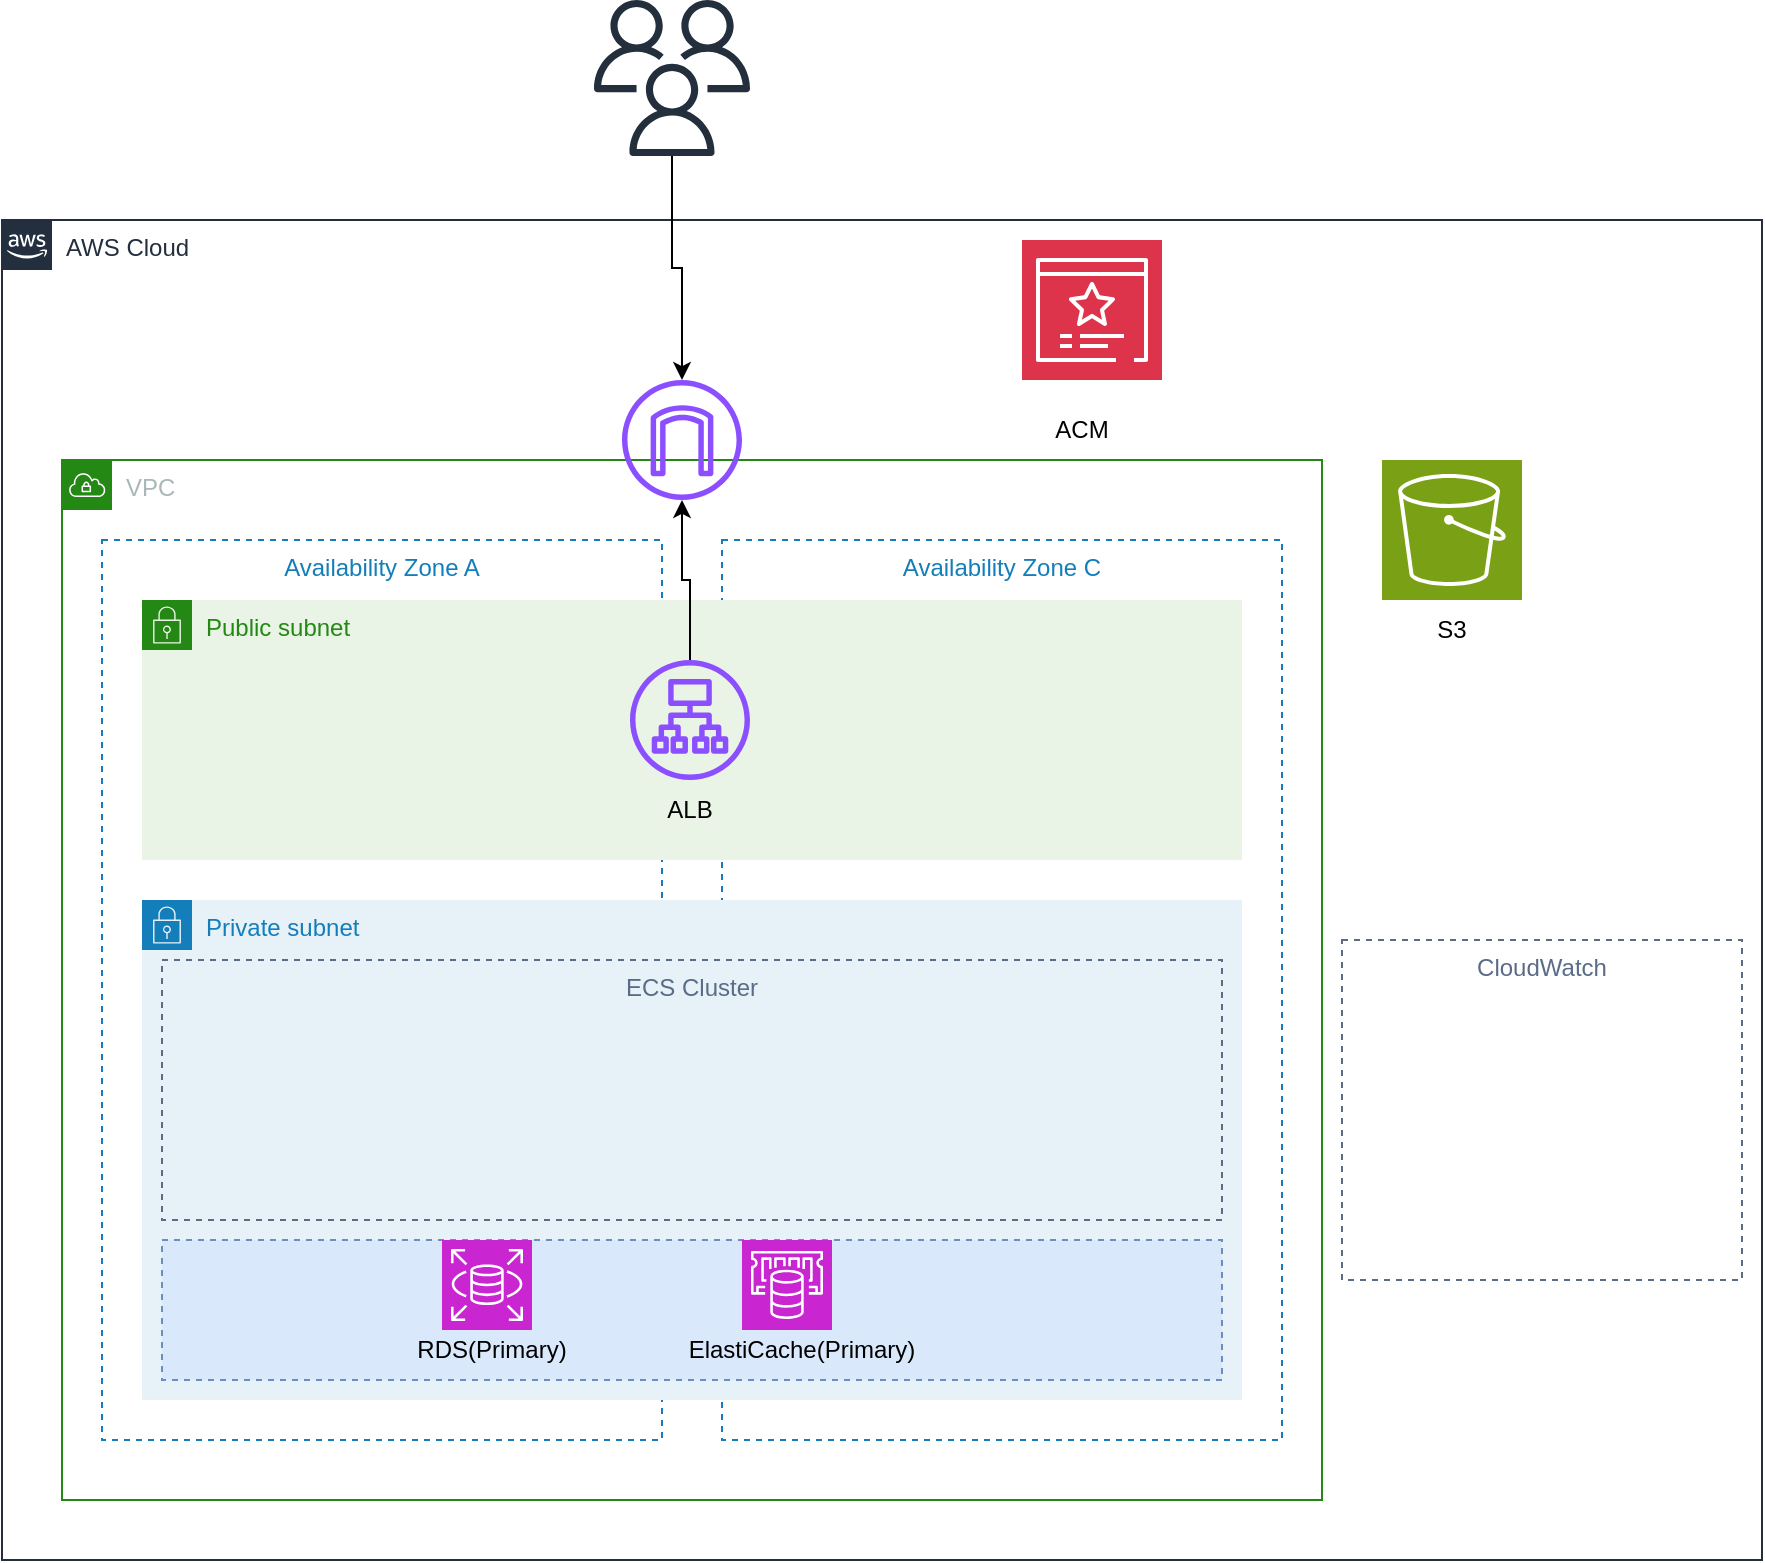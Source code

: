 <mxfile version="22.0.8" type="github">
  <diagram name="ページ1" id="VxB_GVobbM8i8LAS6BF4">
    <mxGraphModel dx="1364" dy="803" grid="1" gridSize="10" guides="1" tooltips="1" connect="1" arrows="1" fold="1" page="1" pageScale="1" pageWidth="827" pageHeight="1169" math="0" shadow="0">
      <root>
        <mxCell id="0" />
        <mxCell id="1" style="locked=1;" parent="0" />
        <object label="aws" id="681i_KaweEwo4j3Ua619-28">
          <mxCell style="locked=1;" parent="0" />
        </object>
        <mxCell id="681i_KaweEwo4j3Ua619-29" value="AWS Cloud" style="points=[[0,0],[0.25,0],[0.5,0],[0.75,0],[1,0],[1,0.25],[1,0.5],[1,0.75],[1,1],[0.75,1],[0.5,1],[0.25,1],[0,1],[0,0.75],[0,0.5],[0,0.25]];outlineConnect=0;gradientColor=none;html=1;whiteSpace=wrap;fontSize=12;fontStyle=0;container=1;pointerEvents=0;collapsible=0;recursiveResize=0;shape=mxgraph.aws4.group;grIcon=mxgraph.aws4.group_aws_cloud_alt;strokeColor=#232F3E;fillColor=none;verticalAlign=top;align=left;spacingLeft=30;fontColor=#232F3E;dashed=0;" vertex="1" parent="681i_KaweEwo4j3Ua619-28">
          <mxGeometry x="40" y="170" width="880" height="670" as="geometry" />
        </mxCell>
        <mxCell id="681i_KaweEwo4j3Ua619-62" value="" style="sketch=0;points=[[0,0,0],[0.25,0,0],[0.5,0,0],[0.75,0,0],[1,0,0],[0,1,0],[0.25,1,0],[0.5,1,0],[0.75,1,0],[1,1,0],[0,0.25,0],[0,0.5,0],[0,0.75,0],[1,0.25,0],[1,0.5,0],[1,0.75,0]];outlineConnect=0;fontColor=#232F3E;fillColor=#DD344C;strokeColor=#ffffff;dashed=0;verticalLabelPosition=bottom;verticalAlign=top;align=center;html=1;fontSize=12;fontStyle=0;aspect=fixed;shape=mxgraph.aws4.resourceIcon;resIcon=mxgraph.aws4.certificate_manager_3;" vertex="1" parent="681i_KaweEwo4j3Ua619-29">
          <mxGeometry x="510" y="10" width="70" height="70" as="geometry" />
        </mxCell>
        <mxCell id="681i_KaweEwo4j3Ua619-30" value="vpc" style="locked=1;" parent="0" />
        <mxCell id="681i_KaweEwo4j3Ua619-31" value="VPC" style="points=[[0,0],[0.25,0],[0.5,0],[0.75,0],[1,0],[1,0.25],[1,0.5],[1,0.75],[1,1],[0.75,1],[0.5,1],[0.25,1],[0,1],[0,0.75],[0,0.5],[0,0.25]];outlineConnect=0;gradientColor=none;html=1;whiteSpace=wrap;fontSize=12;fontStyle=0;container=1;pointerEvents=0;collapsible=0;recursiveResize=0;shape=mxgraph.aws4.group;grIcon=mxgraph.aws4.group_vpc;strokeColor=#248814;fillColor=none;verticalAlign=top;align=left;spacingLeft=30;fontColor=#AAB7B8;dashed=0;" vertex="1" parent="681i_KaweEwo4j3Ua619-30">
          <mxGeometry x="70" y="290" width="630" height="520" as="geometry" />
        </mxCell>
        <mxCell id="681i_KaweEwo4j3Ua619-34" value="Availability Zone C" style="fillColor=none;strokeColor=#147EBA;dashed=1;verticalAlign=top;fontStyle=0;fontColor=#147EBA;whiteSpace=wrap;html=1;" vertex="1" parent="681i_KaweEwo4j3Ua619-31">
          <mxGeometry x="330" y="40" width="280" height="450" as="geometry" />
        </mxCell>
        <mxCell id="681i_KaweEwo4j3Ua619-33" value="Availability Zone A" style="fillColor=none;strokeColor=#147EBA;dashed=1;verticalAlign=top;fontStyle=0;fontColor=#147EBA;whiteSpace=wrap;html=1;" vertex="1" parent="681i_KaweEwo4j3Ua619-31">
          <mxGeometry x="20" y="40" width="280" height="450" as="geometry" />
        </mxCell>
        <mxCell id="681i_KaweEwo4j3Ua619-32" value="az" style="locked=1;" parent="0" />
        <mxCell id="681i_KaweEwo4j3Ua619-35" value="subnet" style="locked=1;" parent="0" />
        <mxCell id="681i_KaweEwo4j3Ua619-36" value="Private subnet" style="points=[[0,0],[0.25,0],[0.5,0],[0.75,0],[1,0],[1,0.25],[1,0.5],[1,0.75],[1,1],[0.75,1],[0.5,1],[0.25,1],[0,1],[0,0.75],[0,0.5],[0,0.25]];outlineConnect=0;gradientColor=none;html=1;whiteSpace=wrap;fontSize=12;fontStyle=0;container=1;pointerEvents=0;collapsible=0;recursiveResize=0;shape=mxgraph.aws4.group;grIcon=mxgraph.aws4.group_security_group;grStroke=0;strokeColor=#147EBA;fillColor=#E6F2F8;verticalAlign=top;align=left;spacingLeft=30;fontColor=#147EBA;dashed=0;" vertex="1" parent="681i_KaweEwo4j3Ua619-35">
          <mxGeometry x="110" y="510" width="550" height="250" as="geometry" />
        </mxCell>
        <mxCell id="681i_KaweEwo4j3Ua619-37" value="Public subnet" style="points=[[0,0],[0.25,0],[0.5,0],[0.75,0],[1,0],[1,0.25],[1,0.5],[1,0.75],[1,1],[0.75,1],[0.5,1],[0.25,1],[0,1],[0,0.75],[0,0.5],[0,0.25]];outlineConnect=0;gradientColor=none;html=1;whiteSpace=wrap;fontSize=12;fontStyle=0;container=1;pointerEvents=0;collapsible=0;recursiveResize=0;shape=mxgraph.aws4.group;grIcon=mxgraph.aws4.group_security_group;grStroke=0;strokeColor=#248814;fillColor=#E9F3E6;verticalAlign=top;align=left;spacingLeft=30;fontColor=#248814;dashed=0;" vertex="1" parent="681i_KaweEwo4j3Ua619-35">
          <mxGeometry x="110" y="360" width="550" height="130" as="geometry" />
        </mxCell>
        <mxCell id="681i_KaweEwo4j3Ua619-60" value="cluster" style="locked=1;" parent="0" />
        <mxCell id="681i_KaweEwo4j3Ua619-61" value="ECS Cluster" style="fillColor=none;strokeColor=#5A6C86;dashed=1;verticalAlign=top;fontStyle=0;fontColor=#5A6C86;whiteSpace=wrap;html=1;" vertex="1" parent="681i_KaweEwo4j3Ua619-60">
          <mxGeometry x="120" y="540" width="530" height="130" as="geometry" />
        </mxCell>
        <mxCell id="681i_KaweEwo4j3Ua619-46" value="object-group" style="locked=1;" parent="0" />
        <mxCell id="681i_KaweEwo4j3Ua619-47" value="" style="fillColor=#dae8fc;strokeColor=#6c8ebf;dashed=1;verticalAlign=top;fontStyle=0;whiteSpace=wrap;html=1;" vertex="1" parent="681i_KaweEwo4j3Ua619-46">
          <mxGeometry x="120" y="680" width="530" height="70" as="geometry" />
        </mxCell>
        <mxCell id="681i_KaweEwo4j3Ua619-54" value="CloudWatch" style="fillColor=none;strokeColor=#5A6C86;dashed=1;verticalAlign=top;fontStyle=0;fontColor=#5A6C86;whiteSpace=wrap;html=1;" vertex="1" parent="681i_KaweEwo4j3Ua619-46">
          <mxGeometry x="710" y="530" width="200" height="170" as="geometry" />
        </mxCell>
        <object label="object" id="681i_KaweEwo4j3Ua619-38">
          <mxCell style="" parent="0" />
        </object>
        <mxCell id="681i_KaweEwo4j3Ua619-39" value="" style="sketch=0;points=[[0,0,0],[0.25,0,0],[0.5,0,0],[0.75,0,0],[1,0,0],[0,1,0],[0.25,1,0],[0.5,1,0],[0.75,1,0],[1,1,0],[0,0.25,0],[0,0.5,0],[0,0.75,0],[1,0.25,0],[1,0.5,0],[1,0.75,0]];outlineConnect=0;fontColor=#232F3E;fillColor=#7AA116;strokeColor=#ffffff;dashed=0;verticalLabelPosition=bottom;verticalAlign=top;align=center;html=1;fontSize=12;fontStyle=0;aspect=fixed;shape=mxgraph.aws4.resourceIcon;resIcon=mxgraph.aws4.s3;" vertex="1" parent="681i_KaweEwo4j3Ua619-38">
          <mxGeometry x="730" y="290" width="70" height="70" as="geometry" />
        </mxCell>
        <mxCell id="681i_KaweEwo4j3Ua619-40" value="S3" style="text;html=1;strokeColor=none;fillColor=none;align=center;verticalAlign=middle;whiteSpace=wrap;rounded=0;" vertex="1" parent="681i_KaweEwo4j3Ua619-38">
          <mxGeometry x="735" y="360" width="60" height="30" as="geometry" />
        </mxCell>
        <mxCell id="681i_KaweEwo4j3Ua619-49" value="" style="sketch=0;points=[[0,0,0],[0.25,0,0],[0.5,0,0],[0.75,0,0],[1,0,0],[0,1,0],[0.25,1,0],[0.5,1,0],[0.75,1,0],[1,1,0],[0,0.25,0],[0,0.5,0],[0,0.75,0],[1,0.25,0],[1,0.5,0],[1,0.75,0]];outlineConnect=0;fontColor=#232F3E;fillColor=#C925D1;strokeColor=#ffffff;dashed=0;verticalLabelPosition=bottom;verticalAlign=top;align=center;html=1;fontSize=12;fontStyle=0;aspect=fixed;shape=mxgraph.aws4.resourceIcon;resIcon=mxgraph.aws4.rds;" vertex="1" parent="681i_KaweEwo4j3Ua619-38">
          <mxGeometry x="260" y="680" width="45" height="45" as="geometry" />
        </mxCell>
        <mxCell id="681i_KaweEwo4j3Ua619-51" value="" style="sketch=0;points=[[0,0,0],[0.25,0,0],[0.5,0,0],[0.75,0,0],[1,0,0],[0,1,0],[0.25,1,0],[0.5,1,0],[0.75,1,0],[1,1,0],[0,0.25,0],[0,0.5,0],[0,0.75,0],[1,0.25,0],[1,0.5,0],[1,0.75,0]];outlineConnect=0;fontColor=#232F3E;fillColor=#C925D1;strokeColor=#ffffff;dashed=0;verticalLabelPosition=bottom;verticalAlign=top;align=center;html=1;fontSize=12;fontStyle=0;aspect=fixed;shape=mxgraph.aws4.resourceIcon;resIcon=mxgraph.aws4.elasticache;" vertex="1" parent="681i_KaweEwo4j3Ua619-38">
          <mxGeometry x="410" y="680" width="45" height="45" as="geometry" />
        </mxCell>
        <mxCell id="681i_KaweEwo4j3Ua619-52" value="RDS(Primary)" style="text;html=1;strokeColor=none;fillColor=none;align=center;verticalAlign=middle;whiteSpace=wrap;rounded=0;" vertex="1" parent="681i_KaweEwo4j3Ua619-38">
          <mxGeometry x="240" y="720" width="90" height="30" as="geometry" />
        </mxCell>
        <mxCell id="681i_KaweEwo4j3Ua619-53" value="ElastiCache(Primary)" style="text;html=1;strokeColor=none;fillColor=none;align=center;verticalAlign=middle;whiteSpace=wrap;rounded=0;" vertex="1" parent="681i_KaweEwo4j3Ua619-38">
          <mxGeometry x="380" y="720" width="120" height="30" as="geometry" />
        </mxCell>
        <mxCell id="681i_KaweEwo4j3Ua619-69" value="" style="edgeStyle=orthogonalEdgeStyle;rounded=0;orthogonalLoop=1;jettySize=auto;html=1;" edge="1" parent="681i_KaweEwo4j3Ua619-38" source="681i_KaweEwo4j3Ua619-57" target="681i_KaweEwo4j3Ua619-64">
          <mxGeometry relative="1" as="geometry" />
        </mxCell>
        <mxCell id="681i_KaweEwo4j3Ua619-57" value="" style="sketch=0;outlineConnect=0;fontColor=#232F3E;gradientColor=none;fillColor=#232F3D;strokeColor=none;dashed=0;verticalLabelPosition=bottom;verticalAlign=top;align=center;html=1;fontSize=12;fontStyle=0;aspect=fixed;pointerEvents=1;shape=mxgraph.aws4.users;" vertex="1" parent="681i_KaweEwo4j3Ua619-38">
          <mxGeometry x="336" y="60" width="78" height="78" as="geometry" />
        </mxCell>
        <mxCell id="681i_KaweEwo4j3Ua619-63" value="ACM" style="text;html=1;strokeColor=none;fillColor=none;align=center;verticalAlign=middle;whiteSpace=wrap;rounded=0;" vertex="1" parent="681i_KaweEwo4j3Ua619-38">
          <mxGeometry x="550" y="260" width="60" height="30" as="geometry" />
        </mxCell>
        <mxCell id="681i_KaweEwo4j3Ua619-64" value="" style="sketch=0;outlineConnect=0;fontColor=#232F3E;gradientColor=none;fillColor=#8C4FFF;strokeColor=none;dashed=0;verticalLabelPosition=bottom;verticalAlign=top;align=center;html=1;fontSize=12;fontStyle=0;aspect=fixed;pointerEvents=1;shape=mxgraph.aws4.internet_gateway;" vertex="1" parent="681i_KaweEwo4j3Ua619-38">
          <mxGeometry x="350" y="250" width="60" height="60" as="geometry" />
        </mxCell>
        <mxCell id="681i_KaweEwo4j3Ua619-68" value="" style="edgeStyle=orthogonalEdgeStyle;rounded=0;orthogonalLoop=1;jettySize=auto;html=1;" edge="1" parent="681i_KaweEwo4j3Ua619-38" source="681i_KaweEwo4j3Ua619-66" target="681i_KaweEwo4j3Ua619-64">
          <mxGeometry relative="1" as="geometry" />
        </mxCell>
        <mxCell id="681i_KaweEwo4j3Ua619-66" value="" style="sketch=0;outlineConnect=0;fontColor=#232F3E;gradientColor=none;fillColor=#8C4FFF;strokeColor=none;dashed=0;verticalLabelPosition=bottom;verticalAlign=top;align=center;html=1;fontSize=12;fontStyle=0;aspect=fixed;pointerEvents=1;shape=mxgraph.aws4.application_load_balancer;" vertex="1" parent="681i_KaweEwo4j3Ua619-38">
          <mxGeometry x="354" y="390" width="60" height="60" as="geometry" />
        </mxCell>
        <mxCell id="681i_KaweEwo4j3Ua619-67" value="ALB" style="text;html=1;strokeColor=none;fillColor=none;align=center;verticalAlign=middle;whiteSpace=wrap;rounded=0;" vertex="1" parent="681i_KaweEwo4j3Ua619-38">
          <mxGeometry x="354" y="450" width="60" height="30" as="geometry" />
        </mxCell>
      </root>
    </mxGraphModel>
  </diagram>
</mxfile>
